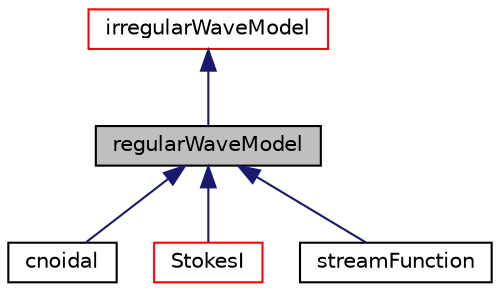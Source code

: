 digraph "regularWaveModel"
{
  bgcolor="transparent";
  edge [fontname="Helvetica",fontsize="10",labelfontname="Helvetica",labelfontsize="10"];
  node [fontname="Helvetica",fontsize="10",shape=record];
  Node1 [label="regularWaveModel",height=0.2,width=0.4,color="black", fillcolor="grey75", style="filled" fontcolor="black"];
  Node2 -> Node1 [dir="back",color="midnightblue",fontsize="10",style="solid",fontname="Helvetica"];
  Node2 [label="irregularWaveModel",height=0.2,width=0.4,color="red",URL="$classFoam_1_1waveModels_1_1irregularWaveModel.html"];
  Node1 -> Node3 [dir="back",color="midnightblue",fontsize="10",style="solid",fontname="Helvetica"];
  Node3 [label="cnoidal",height=0.2,width=0.4,color="black",URL="$classFoam_1_1waveModels_1_1cnoidal.html",tooltip="Cnoidal wave model. "];
  Node1 -> Node4 [dir="back",color="midnightblue",fontsize="10",style="solid",fontname="Helvetica"];
  Node4 [label="StokesI",height=0.2,width=0.4,color="red",URL="$classFoam_1_1waveModels_1_1StokesI.html",tooltip="Stokes I wave model. "];
  Node1 -> Node5 [dir="back",color="midnightblue",fontsize="10",style="solid",fontname="Helvetica"];
  Node5 [label="streamFunction",height=0.2,width=0.4,color="black",URL="$classFoam_1_1waveModels_1_1streamFunction.html",tooltip="streamFunction wave model "];
}
